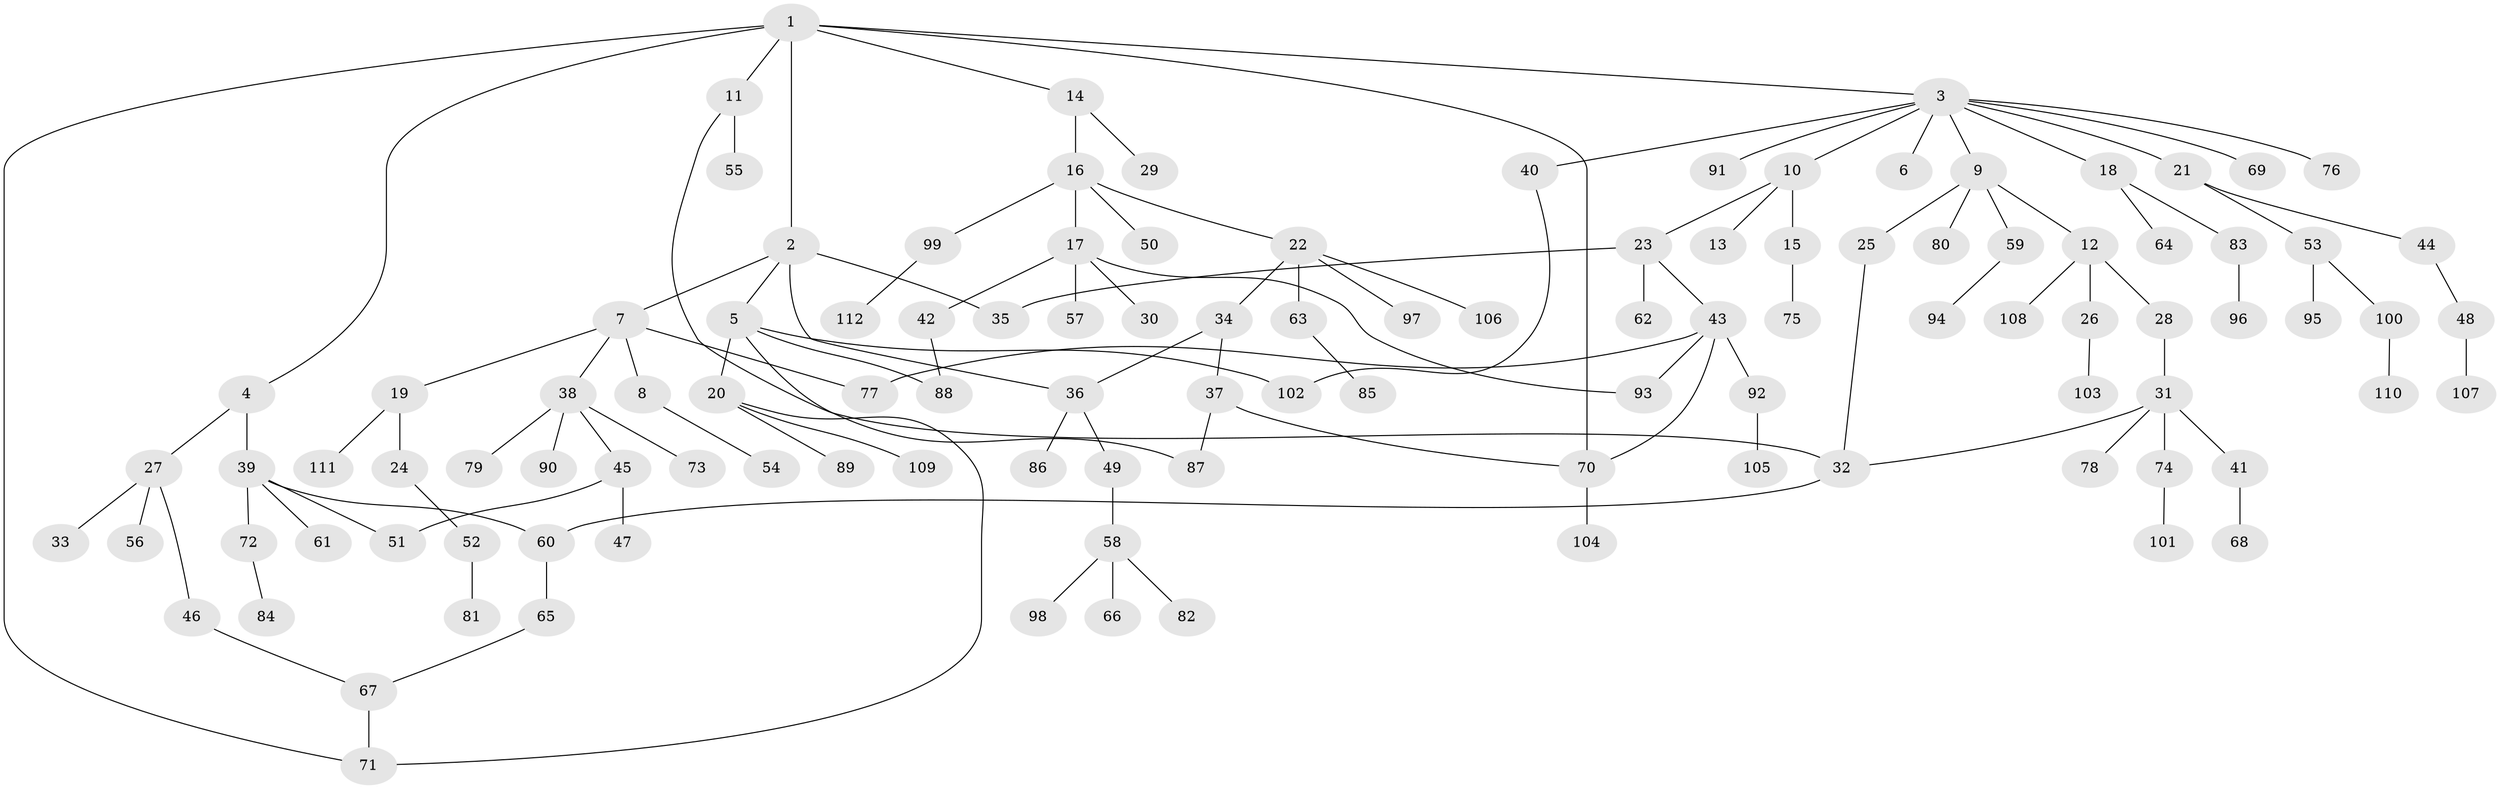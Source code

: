 // coarse degree distribution, {8: 0.025974025974025976, 5: 0.06493506493506493, 9: 0.012987012987012988, 7: 0.025974025974025976, 1: 0.4675324675324675, 2: 0.19480519480519481, 3: 0.12987012987012986, 4: 0.07792207792207792}
// Generated by graph-tools (version 1.1) at 2025/41/03/06/25 10:41:27]
// undirected, 112 vertices, 127 edges
graph export_dot {
graph [start="1"]
  node [color=gray90,style=filled];
  1;
  2;
  3;
  4;
  5;
  6;
  7;
  8;
  9;
  10;
  11;
  12;
  13;
  14;
  15;
  16;
  17;
  18;
  19;
  20;
  21;
  22;
  23;
  24;
  25;
  26;
  27;
  28;
  29;
  30;
  31;
  32;
  33;
  34;
  35;
  36;
  37;
  38;
  39;
  40;
  41;
  42;
  43;
  44;
  45;
  46;
  47;
  48;
  49;
  50;
  51;
  52;
  53;
  54;
  55;
  56;
  57;
  58;
  59;
  60;
  61;
  62;
  63;
  64;
  65;
  66;
  67;
  68;
  69;
  70;
  71;
  72;
  73;
  74;
  75;
  76;
  77;
  78;
  79;
  80;
  81;
  82;
  83;
  84;
  85;
  86;
  87;
  88;
  89;
  90;
  91;
  92;
  93;
  94;
  95;
  96;
  97;
  98;
  99;
  100;
  101;
  102;
  103;
  104;
  105;
  106;
  107;
  108;
  109;
  110;
  111;
  112;
  1 -- 2;
  1 -- 3;
  1 -- 4;
  1 -- 11;
  1 -- 14;
  1 -- 71;
  1 -- 70;
  2 -- 5;
  2 -- 7;
  2 -- 35;
  2 -- 36;
  3 -- 6;
  3 -- 9;
  3 -- 10;
  3 -- 18;
  3 -- 21;
  3 -- 40;
  3 -- 69;
  3 -- 76;
  3 -- 91;
  4 -- 27;
  4 -- 39;
  5 -- 20;
  5 -- 102;
  5 -- 87;
  5 -- 88;
  7 -- 8;
  7 -- 19;
  7 -- 38;
  7 -- 77;
  8 -- 54;
  9 -- 12;
  9 -- 25;
  9 -- 59;
  9 -- 80;
  10 -- 13;
  10 -- 15;
  10 -- 23;
  11 -- 32;
  11 -- 55;
  12 -- 26;
  12 -- 28;
  12 -- 108;
  14 -- 16;
  14 -- 29;
  15 -- 75;
  16 -- 17;
  16 -- 22;
  16 -- 50;
  16 -- 99;
  17 -- 30;
  17 -- 42;
  17 -- 57;
  17 -- 93;
  18 -- 64;
  18 -- 83;
  19 -- 24;
  19 -- 111;
  20 -- 89;
  20 -- 109;
  20 -- 71;
  21 -- 44;
  21 -- 53;
  22 -- 34;
  22 -- 63;
  22 -- 97;
  22 -- 106;
  23 -- 35;
  23 -- 43;
  23 -- 62;
  24 -- 52;
  25 -- 32;
  26 -- 103;
  27 -- 33;
  27 -- 46;
  27 -- 56;
  28 -- 31;
  31 -- 41;
  31 -- 74;
  31 -- 78;
  31 -- 32;
  32 -- 60;
  34 -- 36;
  34 -- 37;
  36 -- 49;
  36 -- 86;
  37 -- 87;
  37 -- 70;
  38 -- 45;
  38 -- 73;
  38 -- 79;
  38 -- 90;
  39 -- 51;
  39 -- 61;
  39 -- 72;
  39 -- 60;
  40 -- 102;
  41 -- 68;
  42 -- 88;
  43 -- 70;
  43 -- 77;
  43 -- 92;
  43 -- 93;
  44 -- 48;
  45 -- 47;
  45 -- 51;
  46 -- 67;
  48 -- 107;
  49 -- 58;
  52 -- 81;
  53 -- 95;
  53 -- 100;
  58 -- 66;
  58 -- 82;
  58 -- 98;
  59 -- 94;
  60 -- 65;
  63 -- 85;
  65 -- 67;
  67 -- 71;
  70 -- 104;
  72 -- 84;
  74 -- 101;
  83 -- 96;
  92 -- 105;
  99 -- 112;
  100 -- 110;
}
